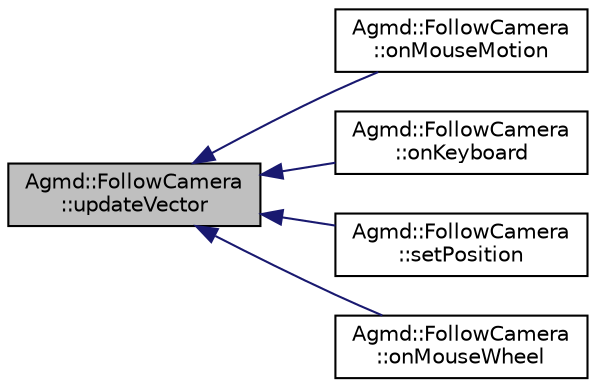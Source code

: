 digraph "Agmd::FollowCamera::updateVector"
{
  edge [fontname="Helvetica",fontsize="10",labelfontname="Helvetica",labelfontsize="10"];
  node [fontname="Helvetica",fontsize="10",shape=record];
  rankdir="LR";
  Node1 [label="Agmd::FollowCamera\l::updateVector",height=0.2,width=0.4,color="black", fillcolor="grey75", style="filled" fontcolor="black"];
  Node1 -> Node2 [dir="back",color="midnightblue",fontsize="10",style="solid",fontname="Helvetica"];
  Node2 [label="Agmd::FollowCamera\l::onMouseMotion",height=0.2,width=0.4,color="black", fillcolor="white", style="filled",URL="$class_agmd_1_1_follow_camera.html#a3e1d519781c295ac1f42f462b769c9c5"];
  Node1 -> Node3 [dir="back",color="midnightblue",fontsize="10",style="solid",fontname="Helvetica"];
  Node3 [label="Agmd::FollowCamera\l::onKeyboard",height=0.2,width=0.4,color="black", fillcolor="white", style="filled",URL="$class_agmd_1_1_follow_camera.html#a3186556fa90cb4f9c49d59afe609f3dd"];
  Node1 -> Node4 [dir="back",color="midnightblue",fontsize="10",style="solid",fontname="Helvetica"];
  Node4 [label="Agmd::FollowCamera\l::setPosition",height=0.2,width=0.4,color="black", fillcolor="white", style="filled",URL="$class_agmd_1_1_follow_camera.html#ad32b73bb67f8155d20978b7bbd8af536"];
  Node1 -> Node5 [dir="back",color="midnightblue",fontsize="10",style="solid",fontname="Helvetica"];
  Node5 [label="Agmd::FollowCamera\l::onMouseWheel",height=0.2,width=0.4,color="black", fillcolor="white", style="filled",URL="$class_agmd_1_1_follow_camera.html#a235dd31d95e9363785c25660952c1b9b"];
}
